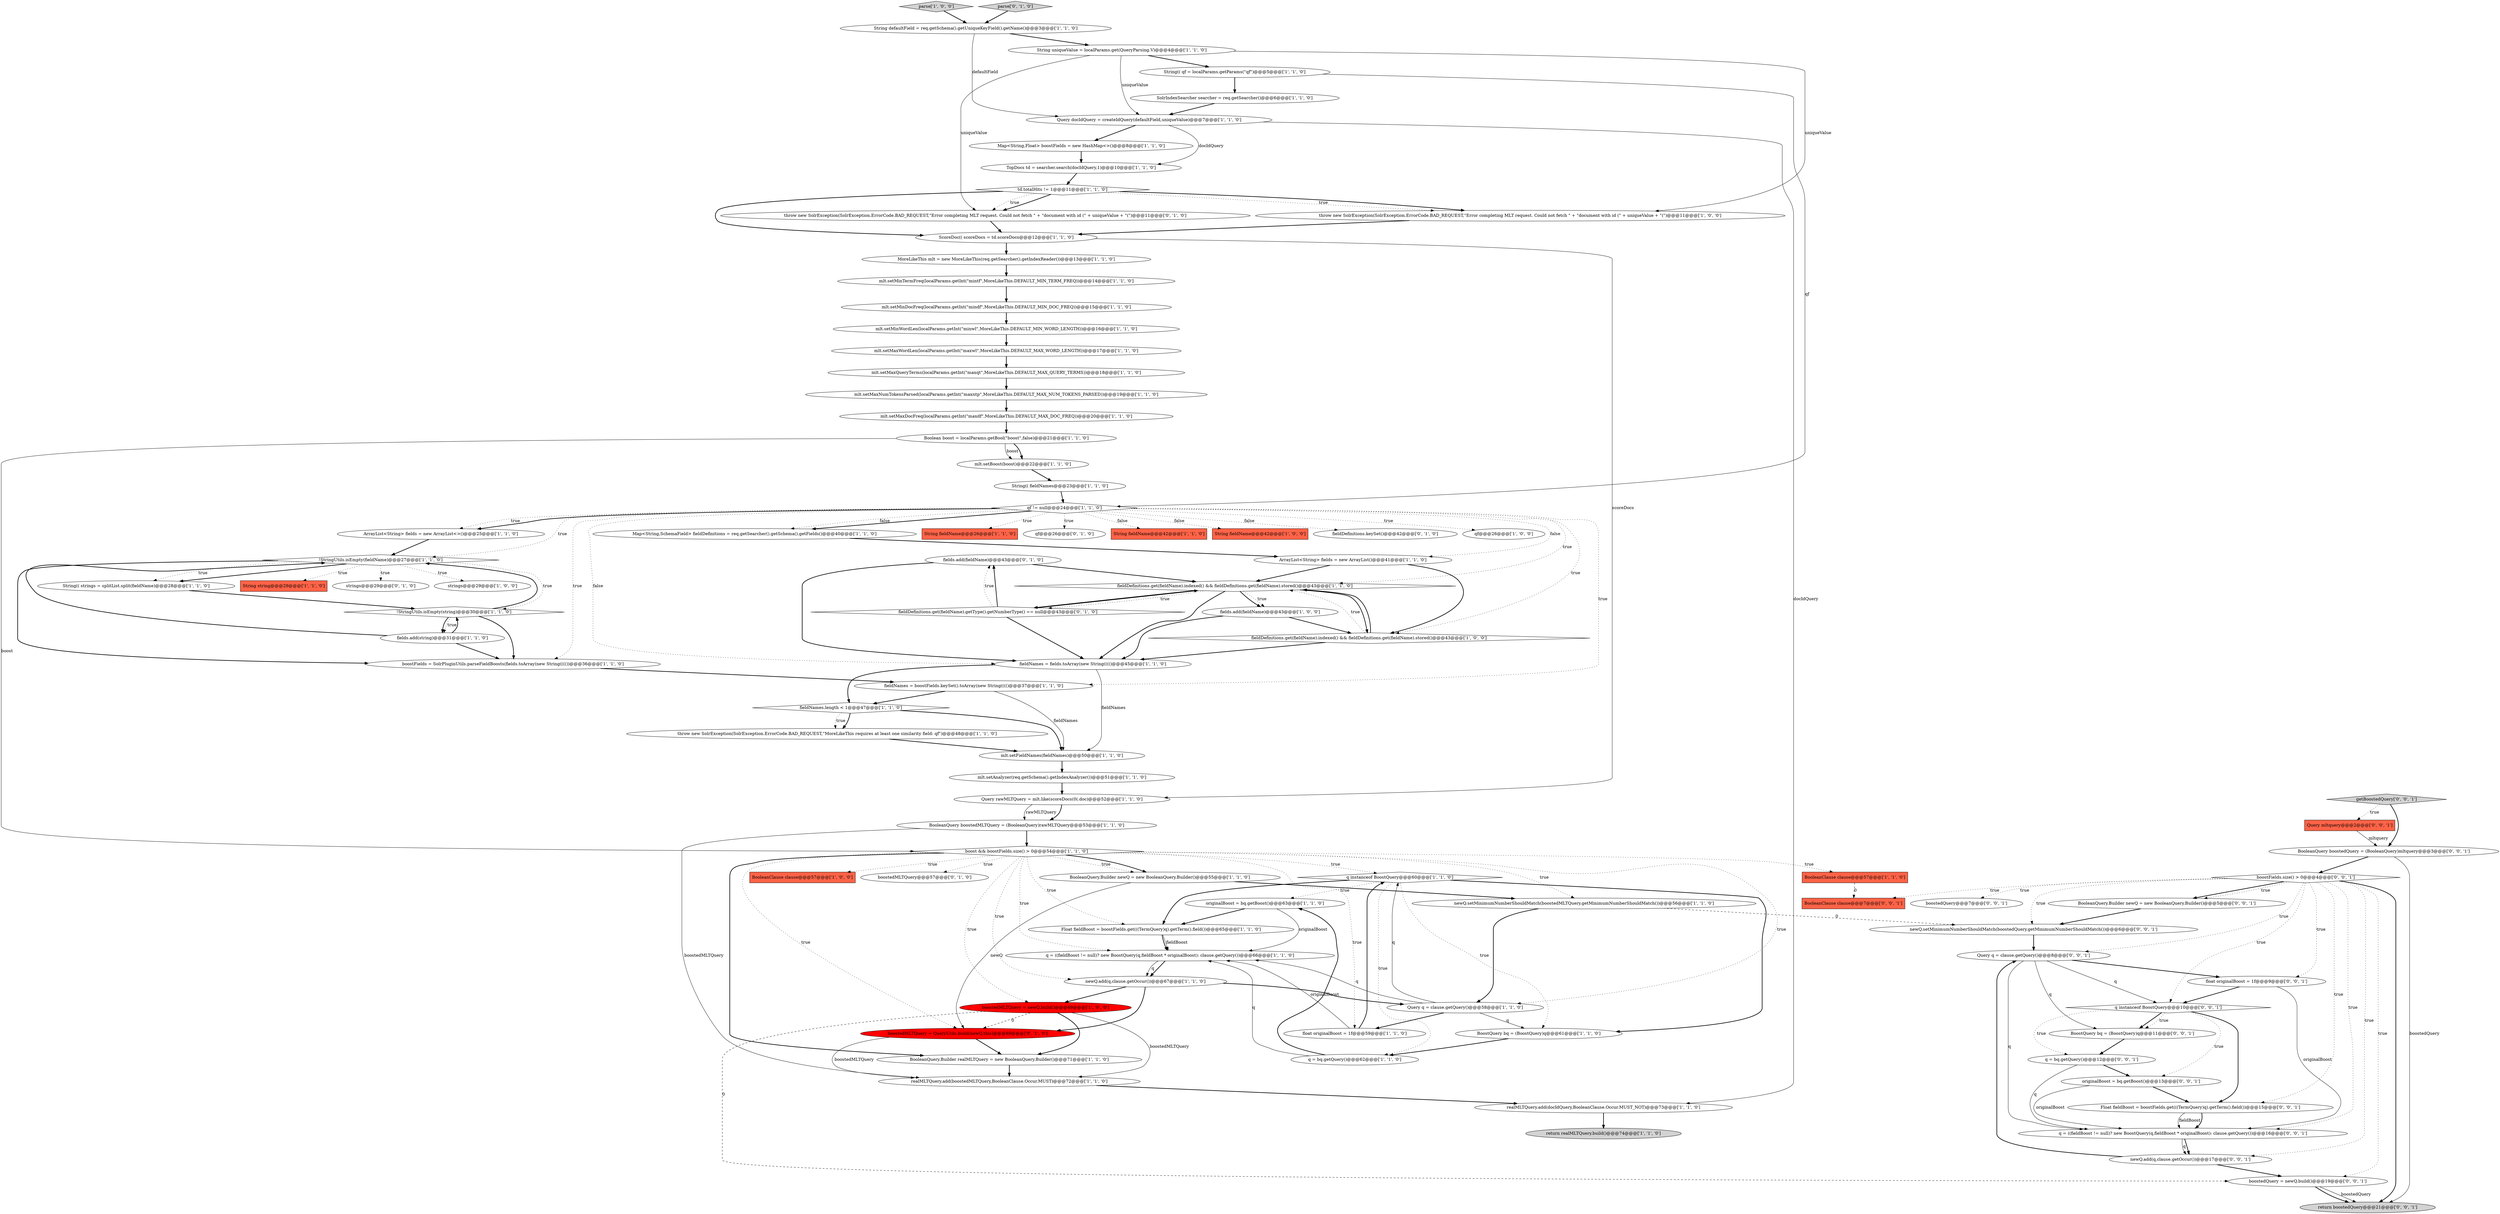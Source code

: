 digraph {
68 [style = filled, label = "fields.add(fieldName)@@@43@@@['0', '1', '0']", fillcolor = white, shape = ellipse image = "AAA0AAABBB2BBB"];
15 [style = filled, label = "!StringUtils.isEmpty(fieldName)@@@27@@@['1', '1', '0']", fillcolor = white, shape = diamond image = "AAA0AAABBB1BBB"];
33 [style = filled, label = "mlt.setMaxNumTokensParsed(localParams.getInt(\"maxntp\",MoreLikeThis.DEFAULT_MAX_NUM_TOKENS_PARSED))@@@19@@@['1', '1', '0']", fillcolor = white, shape = ellipse image = "AAA0AAABBB1BBB"];
40 [style = filled, label = "String fieldName@@@26@@@['1', '1', '0']", fillcolor = tomato, shape = box image = "AAA0AAABBB1BBB"];
62 [style = filled, label = "String string@@@29@@@['1', '1', '0']", fillcolor = tomato, shape = box image = "AAA0AAABBB1BBB"];
56 [style = filled, label = "String(( fieldNames@@@23@@@['1', '1', '0']", fillcolor = white, shape = ellipse image = "AAA0AAABBB1BBB"];
28 [style = filled, label = "throw new SolrException(SolrException.ErrorCode.BAD_REQUEST,\"MoreLikeThis requires at least one similarity field: qf\")@@@48@@@['1', '1', '0']", fillcolor = white, shape = ellipse image = "AAA0AAABBB1BBB"];
23 [style = filled, label = "TopDocs td = searcher.search(docIdQuery,1)@@@10@@@['1', '1', '0']", fillcolor = white, shape = ellipse image = "AAA0AAABBB1BBB"];
13 [style = filled, label = "fields.add(string)@@@31@@@['1', '1', '0']", fillcolor = white, shape = ellipse image = "AAA0AAABBB1BBB"];
24 [style = filled, label = "mlt.setMaxDocFreq(localParams.getInt(\"maxdf\",MoreLikeThis.DEFAULT_MAX_DOC_FREQ))@@@20@@@['1', '1', '0']", fillcolor = white, shape = ellipse image = "AAA0AAABBB1BBB"];
4 [style = filled, label = "fields.add(fieldName)@@@43@@@['1', '0', '0']", fillcolor = white, shape = ellipse image = "AAA0AAABBB1BBB"];
25 [style = filled, label = "mlt.setMinDocFreq(localParams.getInt(\"mindf\",MoreLikeThis.DEFAULT_MIN_DOC_FREQ))@@@15@@@['1', '1', '0']", fillcolor = white, shape = ellipse image = "AAA0AAABBB1BBB"];
89 [style = filled, label = "BooleanQuery.Builder newQ = new BooleanQuery.Builder()@@@5@@@['0', '0', '1']", fillcolor = white, shape = ellipse image = "AAA0AAABBB3BBB"];
31 [style = filled, label = "ArrayList<String> fields = new ArrayList()@@@41@@@['1', '1', '0']", fillcolor = white, shape = ellipse image = "AAA0AAABBB1BBB"];
38 [style = filled, label = "fieldNames.length < 1@@@47@@@['1', '1', '0']", fillcolor = white, shape = diamond image = "AAA0AAABBB1BBB"];
72 [style = filled, label = "strings@@@29@@@['0', '1', '0']", fillcolor = white, shape = ellipse image = "AAA0AAABBB2BBB"];
30 [style = filled, label = "qf != null@@@24@@@['1', '1', '0']", fillcolor = white, shape = diamond image = "AAA0AAABBB1BBB"];
43 [style = filled, label = "fieldDefinitions.get(fieldName).indexed() && fieldDefinitions.get(fieldName).stored()@@@43@@@['1', '1', '0']", fillcolor = white, shape = diamond image = "AAA0AAABBB1BBB"];
49 [style = filled, label = "return realMLTQuery.build()@@@74@@@['1', '1', '0']", fillcolor = lightgray, shape = ellipse image = "AAA0AAABBB1BBB"];
88 [style = filled, label = "q = ((fieldBoost != null)? new BoostQuery(q,fieldBoost * originalBoost): clause.getQuery())@@@16@@@['0', '0', '1']", fillcolor = white, shape = ellipse image = "AAA0AAABBB3BBB"];
77 [style = filled, label = "BooleanQuery boostedQuery = (BooleanQuery)mltquery@@@3@@@['0', '0', '1']", fillcolor = white, shape = ellipse image = "AAA0AAABBB3BBB"];
79 [style = filled, label = "q instanceof BoostQuery@@@10@@@['0', '0', '1']", fillcolor = white, shape = diamond image = "AAA0AAABBB3BBB"];
21 [style = filled, label = "td.totalHits != 1@@@11@@@['1', '1', '0']", fillcolor = white, shape = diamond image = "AAA0AAABBB1BBB"];
69 [style = filled, label = "qf@@@26@@@['0', '1', '0']", fillcolor = white, shape = ellipse image = "AAA0AAABBB2BBB"];
48 [style = filled, label = "mlt.setMinTermFreq(localParams.getInt(\"mintf\",MoreLikeThis.DEFAULT_MIN_TERM_FREQ))@@@14@@@['1', '1', '0']", fillcolor = white, shape = ellipse image = "AAA0AAABBB1BBB"];
86 [style = filled, label = "Float fieldBoost = boostFields.get(((TermQuery)q).getTerm().field())@@@15@@@['0', '0', '1']", fillcolor = white, shape = ellipse image = "AAA0AAABBB3BBB"];
65 [style = filled, label = "String(( strings = splitList.split(fieldName)@@@28@@@['1', '1', '0']", fillcolor = white, shape = ellipse image = "AAA0AAABBB1BBB"];
55 [style = filled, label = "q instanceof BoostQuery@@@60@@@['1', '1', '0']", fillcolor = white, shape = diamond image = "AAA0AAABBB1BBB"];
54 [style = filled, label = "String fieldName@@@42@@@['1', '1', '0']", fillcolor = tomato, shape = box image = "AAA0AAABBB1BBB"];
58 [style = filled, label = "Map<String,SchemaField> fieldDefinitions = req.getSearcher().getSchema().getFields()@@@40@@@['1', '1', '0']", fillcolor = white, shape = ellipse image = "AAA0AAABBB1BBB"];
59 [style = filled, label = "originalBoost = bq.getBoost()@@@63@@@['1', '1', '0']", fillcolor = white, shape = ellipse image = "AAA0AAABBB1BBB"];
17 [style = filled, label = "mlt.setAnalyzer(req.getSchema().getIndexAnalyzer())@@@51@@@['1', '1', '0']", fillcolor = white, shape = ellipse image = "AAA0AAABBB1BBB"];
11 [style = filled, label = "throw new SolrException(SolrException.ErrorCode.BAD_REQUEST,\"Error completing MLT request. Could not fetch \" + \"document with id (\" + uniqueValue + \"(\")@@@11@@@['1', '0', '0']", fillcolor = white, shape = ellipse image = "AAA0AAABBB1BBB"];
51 [style = filled, label = "mlt.setFieldNames(fieldNames)@@@50@@@['1', '1', '0']", fillcolor = white, shape = ellipse image = "AAA0AAABBB1BBB"];
60 [style = filled, label = "Query rawMLTQuery = mlt.like(scoreDocs(0(.doc)@@@52@@@['1', '1', '0']", fillcolor = white, shape = ellipse image = "AAA0AAABBB1BBB"];
6 [style = filled, label = "Float fieldBoost = boostFields.get(((TermQuery)q).getTerm().field())@@@65@@@['1', '1', '0']", fillcolor = white, shape = ellipse image = "AAA0AAABBB1BBB"];
29 [style = filled, label = "Query q = clause.getQuery()@@@58@@@['1', '1', '0']", fillcolor = white, shape = ellipse image = "AAA0AAABBB1BBB"];
81 [style = filled, label = "return boostedQuery@@@21@@@['0', '0', '1']", fillcolor = lightgray, shape = ellipse image = "AAA0AAABBB3BBB"];
93 [style = filled, label = "Query q = clause.getQuery()@@@8@@@['0', '0', '1']", fillcolor = white, shape = ellipse image = "AAA0AAABBB3BBB"];
92 [style = filled, label = "originalBoost = bq.getBoost()@@@13@@@['0', '0', '1']", fillcolor = white, shape = ellipse image = "AAA0AAABBB3BBB"];
5 [style = filled, label = "fieldNames = boostFields.keySet().toArray(new String(((()@@@37@@@['1', '1', '0']", fillcolor = white, shape = ellipse image = "AAA0AAABBB1BBB"];
26 [style = filled, label = "!StringUtils.isEmpty(string)@@@30@@@['1', '1', '0']", fillcolor = white, shape = diamond image = "AAA0AAABBB1BBB"];
39 [style = filled, label = "realMLTQuery.add(docIdQuery,BooleanClause.Occur.MUST_NOT)@@@73@@@['1', '1', '0']", fillcolor = white, shape = ellipse image = "AAA0AAABBB1BBB"];
50 [style = filled, label = "boostFields = SolrPluginUtils.parseFieldBoosts(fields.toArray(new String(((())@@@36@@@['1', '1', '0']", fillcolor = white, shape = ellipse image = "AAA0AAABBB1BBB"];
35 [style = filled, label = "mlt.setMinWordLen(localParams.getInt(\"minwl\",MoreLikeThis.DEFAULT_MIN_WORD_LENGTH))@@@16@@@['1', '1', '0']", fillcolor = white, shape = ellipse image = "AAA0AAABBB1BBB"];
42 [style = filled, label = "mlt.setMaxWordLen(localParams.getInt(\"maxwl\",MoreLikeThis.DEFAULT_MAX_WORD_LENGTH))@@@17@@@['1', '1', '0']", fillcolor = white, shape = ellipse image = "AAA0AAABBB1BBB"];
3 [style = filled, label = "fieldDefinitions.get(fieldName).indexed() && fieldDefinitions.get(fieldName).stored()@@@43@@@['1', '0', '0']", fillcolor = white, shape = diamond image = "AAA0AAABBB1BBB"];
46 [style = filled, label = "fieldNames = fields.toArray(new String(((()@@@45@@@['1', '1', '0']", fillcolor = white, shape = ellipse image = "AAA0AAABBB1BBB"];
57 [style = filled, label = "newQ.setMinimumNumberShouldMatch(boostedMLTQuery.getMinimumNumberShouldMatch())@@@56@@@['1', '1', '0']", fillcolor = white, shape = ellipse image = "AAA0AAABBB1BBB"];
37 [style = filled, label = "strings@@@29@@@['1', '0', '0']", fillcolor = white, shape = ellipse image = "AAA0AAABBB1BBB"];
12 [style = filled, label = "mlt.setMaxQueryTerms(localParams.getInt(\"maxqt\",MoreLikeThis.DEFAULT_MAX_QUERY_TERMS))@@@18@@@['1', '1', '0']", fillcolor = white, shape = ellipse image = "AAA0AAABBB1BBB"];
53 [style = filled, label = "String uniqueValue = localParams.get(QueryParsing.V)@@@4@@@['1', '1', '0']", fillcolor = white, shape = ellipse image = "AAA0AAABBB1BBB"];
90 [style = filled, label = "Query mltquery@@@2@@@['0', '0', '1']", fillcolor = tomato, shape = box image = "AAA0AAABBB3BBB"];
1 [style = filled, label = "parse['1', '0', '0']", fillcolor = lightgray, shape = diamond image = "AAA0AAABBB1BBB"];
0 [style = filled, label = "String fieldName@@@42@@@['1', '0', '0']", fillcolor = tomato, shape = box image = "AAA0AAABBB1BBB"];
70 [style = filled, label = "fieldDefinitions.get(fieldName).getType().getNumberType() == null@@@43@@@['0', '1', '0']", fillcolor = white, shape = diamond image = "AAA0AAABBB2BBB"];
71 [style = filled, label = "parse['0', '1', '0']", fillcolor = lightgray, shape = diamond image = "AAA0AAABBB2BBB"];
66 [style = filled, label = "mlt.setBoost(boost)@@@22@@@['1', '1', '0']", fillcolor = white, shape = ellipse image = "AAA0AAABBB1BBB"];
74 [style = filled, label = "boostedMLTQuery = QueryUtils.build(newQ,this)@@@69@@@['0', '1', '0']", fillcolor = red, shape = ellipse image = "AAA1AAABBB2BBB"];
84 [style = filled, label = "boostedQuery@@@7@@@['0', '0', '1']", fillcolor = white, shape = ellipse image = "AAA0AAABBB3BBB"];
44 [style = filled, label = "BooleanClause clause@@@57@@@['1', '1', '0']", fillcolor = tomato, shape = box image = "AAA0AAABBB1BBB"];
85 [style = filled, label = "float originalBoost = 1f@@@9@@@['0', '0', '1']", fillcolor = white, shape = ellipse image = "AAA0AAABBB3BBB"];
14 [style = filled, label = "newQ.add(q,clause.getOccur())@@@67@@@['1', '1', '0']", fillcolor = white, shape = ellipse image = "AAA0AAABBB1BBB"];
22 [style = filled, label = "BooleanQuery.Builder newQ = new BooleanQuery.Builder()@@@55@@@['1', '1', '0']", fillcolor = white, shape = ellipse image = "AAA0AAABBB1BBB"];
94 [style = filled, label = "boostFields.size() > 0@@@4@@@['0', '0', '1']", fillcolor = white, shape = diamond image = "AAA0AAABBB3BBB"];
64 [style = filled, label = "BooleanQuery.Builder realMLTQuery = new BooleanQuery.Builder()@@@71@@@['1', '1', '0']", fillcolor = white, shape = ellipse image = "AAA0AAABBB1BBB"];
61 [style = filled, label = "ArrayList<String> fields = new ArrayList<>()@@@25@@@['1', '1', '0']", fillcolor = white, shape = ellipse image = "AAA0AAABBB1BBB"];
34 [style = filled, label = "String(( qf = localParams.getParams(\"qf\")@@@5@@@['1', '1', '0']", fillcolor = white, shape = ellipse image = "AAA0AAABBB1BBB"];
16 [style = filled, label = "ScoreDoc(( scoreDocs = td.scoreDocs@@@12@@@['1', '1', '0']", fillcolor = white, shape = ellipse image = "AAA0AAABBB1BBB"];
52 [style = filled, label = "boost && boostFields.size() > 0@@@54@@@['1', '1', '0']", fillcolor = white, shape = diamond image = "AAA0AAABBB1BBB"];
32 [style = filled, label = "BooleanClause clause@@@57@@@['1', '0', '0']", fillcolor = tomato, shape = box image = "AAA0AAABBB1BBB"];
27 [style = filled, label = "Boolean boost = localParams.getBool(\"boost\",false)@@@21@@@['1', '1', '0']", fillcolor = white, shape = ellipse image = "AAA0AAABBB1BBB"];
78 [style = filled, label = "q = bq.getQuery()@@@12@@@['0', '0', '1']", fillcolor = white, shape = ellipse image = "AAA0AAABBB3BBB"];
67 [style = filled, label = "throw new SolrException(SolrException.ErrorCode.BAD_REQUEST,\"Error completing MLT request. Could not fetch \" + \"document with id (\" + uniqueValue + \"(\")@@@11@@@['0', '1', '0']", fillcolor = white, shape = ellipse image = "AAA0AAABBB2BBB"];
36 [style = filled, label = "float originalBoost = 1f@@@59@@@['1', '1', '0']", fillcolor = white, shape = ellipse image = "AAA0AAABBB1BBB"];
75 [style = filled, label = "fieldDefinitions.keySet()@@@42@@@['0', '1', '0']", fillcolor = white, shape = ellipse image = "AAA0AAABBB2BBB"];
20 [style = filled, label = "realMLTQuery.add(boostedMLTQuery,BooleanClause.Occur.MUST)@@@72@@@['1', '1', '0']", fillcolor = white, shape = ellipse image = "AAA0AAABBB1BBB"];
2 [style = filled, label = "qf@@@26@@@['1', '0', '0']", fillcolor = white, shape = ellipse image = "AAA0AAABBB1BBB"];
47 [style = filled, label = "BoostQuery bq = (BoostQuery)q@@@61@@@['1', '1', '0']", fillcolor = white, shape = ellipse image = "AAA0AAABBB1BBB"];
87 [style = filled, label = "BoostQuery bq = (BoostQuery)q@@@11@@@['0', '0', '1']", fillcolor = white, shape = ellipse image = "AAA0AAABBB3BBB"];
80 [style = filled, label = "boostedQuery = newQ.build()@@@19@@@['0', '0', '1']", fillcolor = white, shape = ellipse image = "AAA0AAABBB3BBB"];
73 [style = filled, label = "boostedMLTQuery@@@57@@@['0', '1', '0']", fillcolor = white, shape = ellipse image = "AAA0AAABBB2BBB"];
19 [style = filled, label = "Map<String,Float> boostFields = new HashMap<>()@@@8@@@['1', '1', '0']", fillcolor = white, shape = ellipse image = "AAA0AAABBB1BBB"];
63 [style = filled, label = "boostedMLTQuery = newQ.build()@@@69@@@['1', '0', '0']", fillcolor = red, shape = ellipse image = "AAA1AAABBB1BBB"];
10 [style = filled, label = "q = ((fieldBoost != null)? new BoostQuery(q,fieldBoost * originalBoost): clause.getQuery())@@@66@@@['1', '1', '0']", fillcolor = white, shape = ellipse image = "AAA0AAABBB1BBB"];
8 [style = filled, label = "String defaultField = req.getSchema().getUniqueKeyField().getName()@@@3@@@['1', '1', '0']", fillcolor = white, shape = ellipse image = "AAA0AAABBB1BBB"];
18 [style = filled, label = "SolrIndexSearcher searcher = req.getSearcher()@@@6@@@['1', '1', '0']", fillcolor = white, shape = ellipse image = "AAA0AAABBB1BBB"];
91 [style = filled, label = "BooleanClause clause@@@7@@@['0', '0', '1']", fillcolor = tomato, shape = box image = "AAA0AAABBB3BBB"];
76 [style = filled, label = "newQ.add(q,clause.getOccur())@@@17@@@['0', '0', '1']", fillcolor = white, shape = ellipse image = "AAA0AAABBB3BBB"];
83 [style = filled, label = "newQ.setMinimumNumberShouldMatch(boostedQuery.getMinimumNumberShouldMatch())@@@6@@@['0', '0', '1']", fillcolor = white, shape = ellipse image = "AAA0AAABBB3BBB"];
41 [style = filled, label = "q = bq.getQuery()@@@62@@@['1', '1', '0']", fillcolor = white, shape = ellipse image = "AAA0AAABBB1BBB"];
45 [style = filled, label = "Query docIdQuery = createIdQuery(defaultField,uniqueValue)@@@7@@@['1', '1', '0']", fillcolor = white, shape = ellipse image = "AAA0AAABBB1BBB"];
7 [style = filled, label = "BooleanQuery boostedMLTQuery = (BooleanQuery)rawMLTQuery@@@53@@@['1', '1', '0']", fillcolor = white, shape = ellipse image = "AAA0AAABBB1BBB"];
9 [style = filled, label = "MoreLikeThis mlt = new MoreLikeThis(req.getSearcher().getIndexReader())@@@13@@@['1', '1', '0']", fillcolor = white, shape = ellipse image = "AAA0AAABBB1BBB"];
82 [style = filled, label = "getBoostedQuery['0', '0', '1']", fillcolor = lightgray, shape = diamond image = "AAA0AAABBB3BBB"];
30->5 [style = dotted, label="true"];
52->64 [style = bold, label=""];
56->30 [style = bold, label=""];
79->86 [style = bold, label=""];
93->88 [style = solid, label="q"];
21->11 [style = dotted, label="true"];
55->47 [style = bold, label=""];
68->43 [style = bold, label=""];
89->83 [style = bold, label=""];
38->51 [style = bold, label=""];
52->36 [style = dotted, label="true"];
34->18 [style = bold, label=""];
57->29 [style = bold, label=""];
46->51 [style = solid, label="fieldNames"];
53->11 [style = solid, label="uniqueValue"];
26->13 [style = dotted, label="true"];
52->6 [style = dotted, label="true"];
7->52 [style = bold, label=""];
25->35 [style = bold, label=""];
86->88 [style = solid, label="fieldBoost"];
5->38 [style = bold, label=""];
52->44 [style = dotted, label="true"];
18->45 [style = bold, label=""];
78->92 [style = bold, label=""];
30->0 [style = dotted, label="false"];
36->55 [style = bold, label=""];
43->4 [style = bold, label=""];
30->2 [style = dotted, label="true"];
43->3 [style = bold, label=""];
70->43 [style = bold, label=""];
34->30 [style = solid, label="qf"];
52->22 [style = dotted, label="true"];
92->88 [style = solid, label="originalBoost"];
50->5 [style = bold, label=""];
53->34 [style = bold, label=""];
83->93 [style = bold, label=""];
94->80 [style = dotted, label="true"];
39->49 [style = bold, label=""];
22->57 [style = bold, label=""];
51->17 [style = bold, label=""];
26->15 [style = bold, label=""];
70->68 [style = bold, label=""];
21->16 [style = bold, label=""];
52->29 [style = dotted, label="true"];
30->43 [style = dotted, label="true"];
74->20 [style = solid, label="boostedMLTQuery"];
21->67 [style = bold, label=""];
59->6 [style = bold, label=""];
15->72 [style = dotted, label="true"];
85->88 [style = solid, label="originalBoost"];
94->91 [style = dotted, label="true"];
8->53 [style = bold, label=""];
24->27 [style = bold, label=""];
16->9 [style = bold, label=""];
4->46 [style = bold, label=""];
15->26 [style = dotted, label="true"];
43->70 [style = bold, label=""];
52->57 [style = dotted, label="true"];
29->36 [style = bold, label=""];
11->16 [style = bold, label=""];
4->3 [style = bold, label=""];
3->46 [style = bold, label=""];
10->14 [style = solid, label="q"];
46->38 [style = bold, label=""];
55->59 [style = dotted, label="true"];
94->89 [style = bold, label=""];
67->16 [style = bold, label=""];
94->86 [style = dotted, label="true"];
10->14 [style = bold, label=""];
38->28 [style = bold, label=""];
15->50 [style = bold, label=""];
30->75 [style = dotted, label="false"];
76->80 [style = bold, label=""];
52->74 [style = dotted, label="true"];
52->32 [style = dotted, label="true"];
85->79 [style = bold, label=""];
80->81 [style = solid, label="boostedQuery"];
9->48 [style = bold, label=""];
30->50 [style = dotted, label="true"];
30->58 [style = bold, label=""];
41->59 [style = bold, label=""];
43->4 [style = dotted, label="true"];
26->13 [style = bold, label=""];
43->46 [style = bold, label=""];
29->10 [style = solid, label="q"];
70->68 [style = dotted, label="true"];
36->10 [style = solid, label="originalBoost"];
93->87 [style = solid, label="q"];
30->58 [style = dotted, label="false"];
38->28 [style = dotted, label="true"];
21->11 [style = bold, label=""];
16->60 [style = solid, label="scoreDocs"];
93->85 [style = bold, label=""];
64->20 [style = bold, label=""];
30->3 [style = dotted, label="true"];
52->73 [style = dotted, label="true"];
12->33 [style = bold, label=""];
20->39 [style = bold, label=""];
47->41 [style = bold, label=""];
27->66 [style = solid, label="boost"];
13->15 [style = bold, label=""];
44->91 [style = dashed, label="0"];
31->3 [style = bold, label=""];
94->93 [style = dotted, label="true"];
30->69 [style = dotted, label="true"];
65->26 [style = bold, label=""];
80->81 [style = bold, label=""];
1->8 [style = bold, label=""];
52->14 [style = dotted, label="true"];
41->10 [style = solid, label="q"];
63->80 [style = dashed, label="0"];
52->55 [style = dotted, label="true"];
93->79 [style = solid, label="q"];
35->42 [style = bold, label=""];
77->94 [style = bold, label=""];
82->77 [style = bold, label=""];
29->47 [style = solid, label="q"];
17->60 [style = bold, label=""];
27->52 [style = solid, label="boost"];
43->70 [style = dotted, label="true"];
29->55 [style = solid, label="q"];
79->78 [style = dotted, label="true"];
70->46 [style = bold, label=""];
3->43 [style = dotted, label="true"];
55->47 [style = dotted, label="true"];
79->87 [style = bold, label=""];
52->22 [style = bold, label=""];
77->81 [style = solid, label="boostedQuery"];
52->63 [style = dotted, label="true"];
53->67 [style = solid, label="uniqueValue"];
13->50 [style = bold, label=""];
14->63 [style = bold, label=""];
57->83 [style = dashed, label="0"];
13->26 [style = bold, label=""];
22->74 [style = solid, label="newQ"];
33->24 [style = bold, label=""];
53->45 [style = solid, label="uniqueValue"];
6->10 [style = bold, label=""];
94->81 [style = bold, label=""];
14->29 [style = bold, label=""];
31->43 [style = bold, label=""];
55->6 [style = bold, label=""];
94->88 [style = dotted, label="true"];
15->37 [style = dotted, label="true"];
30->54 [style = dotted, label="false"];
30->61 [style = dotted, label="true"];
71->8 [style = bold, label=""];
15->65 [style = dotted, label="true"];
87->78 [style = bold, label=""];
78->88 [style = solid, label="q"];
45->23 [style = solid, label="docIdQuery"];
79->92 [style = dotted, label="true"];
30->31 [style = dotted, label="false"];
68->46 [style = bold, label=""];
30->61 [style = bold, label=""];
63->64 [style = bold, label=""];
86->88 [style = bold, label=""];
63->74 [style = dashed, label="0"];
92->86 [style = bold, label=""];
94->89 [style = dotted, label="true"];
79->87 [style = dotted, label="true"];
74->64 [style = bold, label=""];
58->31 [style = bold, label=""];
88->76 [style = bold, label=""];
42->12 [style = bold, label=""];
45->39 [style = solid, label="docIdQuery"];
28->51 [style = bold, label=""];
59->10 [style = solid, label="originalBoost"];
30->40 [style = dotted, label="true"];
94->79 [style = dotted, label="true"];
94->84 [style = dotted, label="true"];
5->51 [style = solid, label="fieldNames"];
6->10 [style = solid, label="fieldBoost"];
94->83 [style = dotted, label="true"];
14->74 [style = bold, label=""];
23->21 [style = bold, label=""];
26->50 [style = bold, label=""];
45->19 [style = bold, label=""];
60->7 [style = bold, label=""];
61->15 [style = bold, label=""];
15->62 [style = dotted, label="true"];
19->23 [style = bold, label=""];
30->46 [style = dotted, label="false"];
48->25 [style = bold, label=""];
63->20 [style = solid, label="boostedMLTQuery"];
88->76 [style = solid, label="q"];
27->66 [style = bold, label=""];
3->43 [style = bold, label=""];
52->10 [style = dotted, label="true"];
55->41 [style = dotted, label="true"];
21->67 [style = dotted, label="true"];
15->65 [style = bold, label=""];
94->85 [style = dotted, label="true"];
60->7 [style = solid, label="rawMLTQuery"];
94->76 [style = dotted, label="true"];
30->15 [style = dotted, label="true"];
76->93 [style = bold, label=""];
7->20 [style = solid, label="boostedMLTQuery"];
82->90 [style = dotted, label="true"];
66->56 [style = bold, label=""];
90->77 [style = solid, label="mltquery"];
8->45 [style = solid, label="defaultField"];
}

